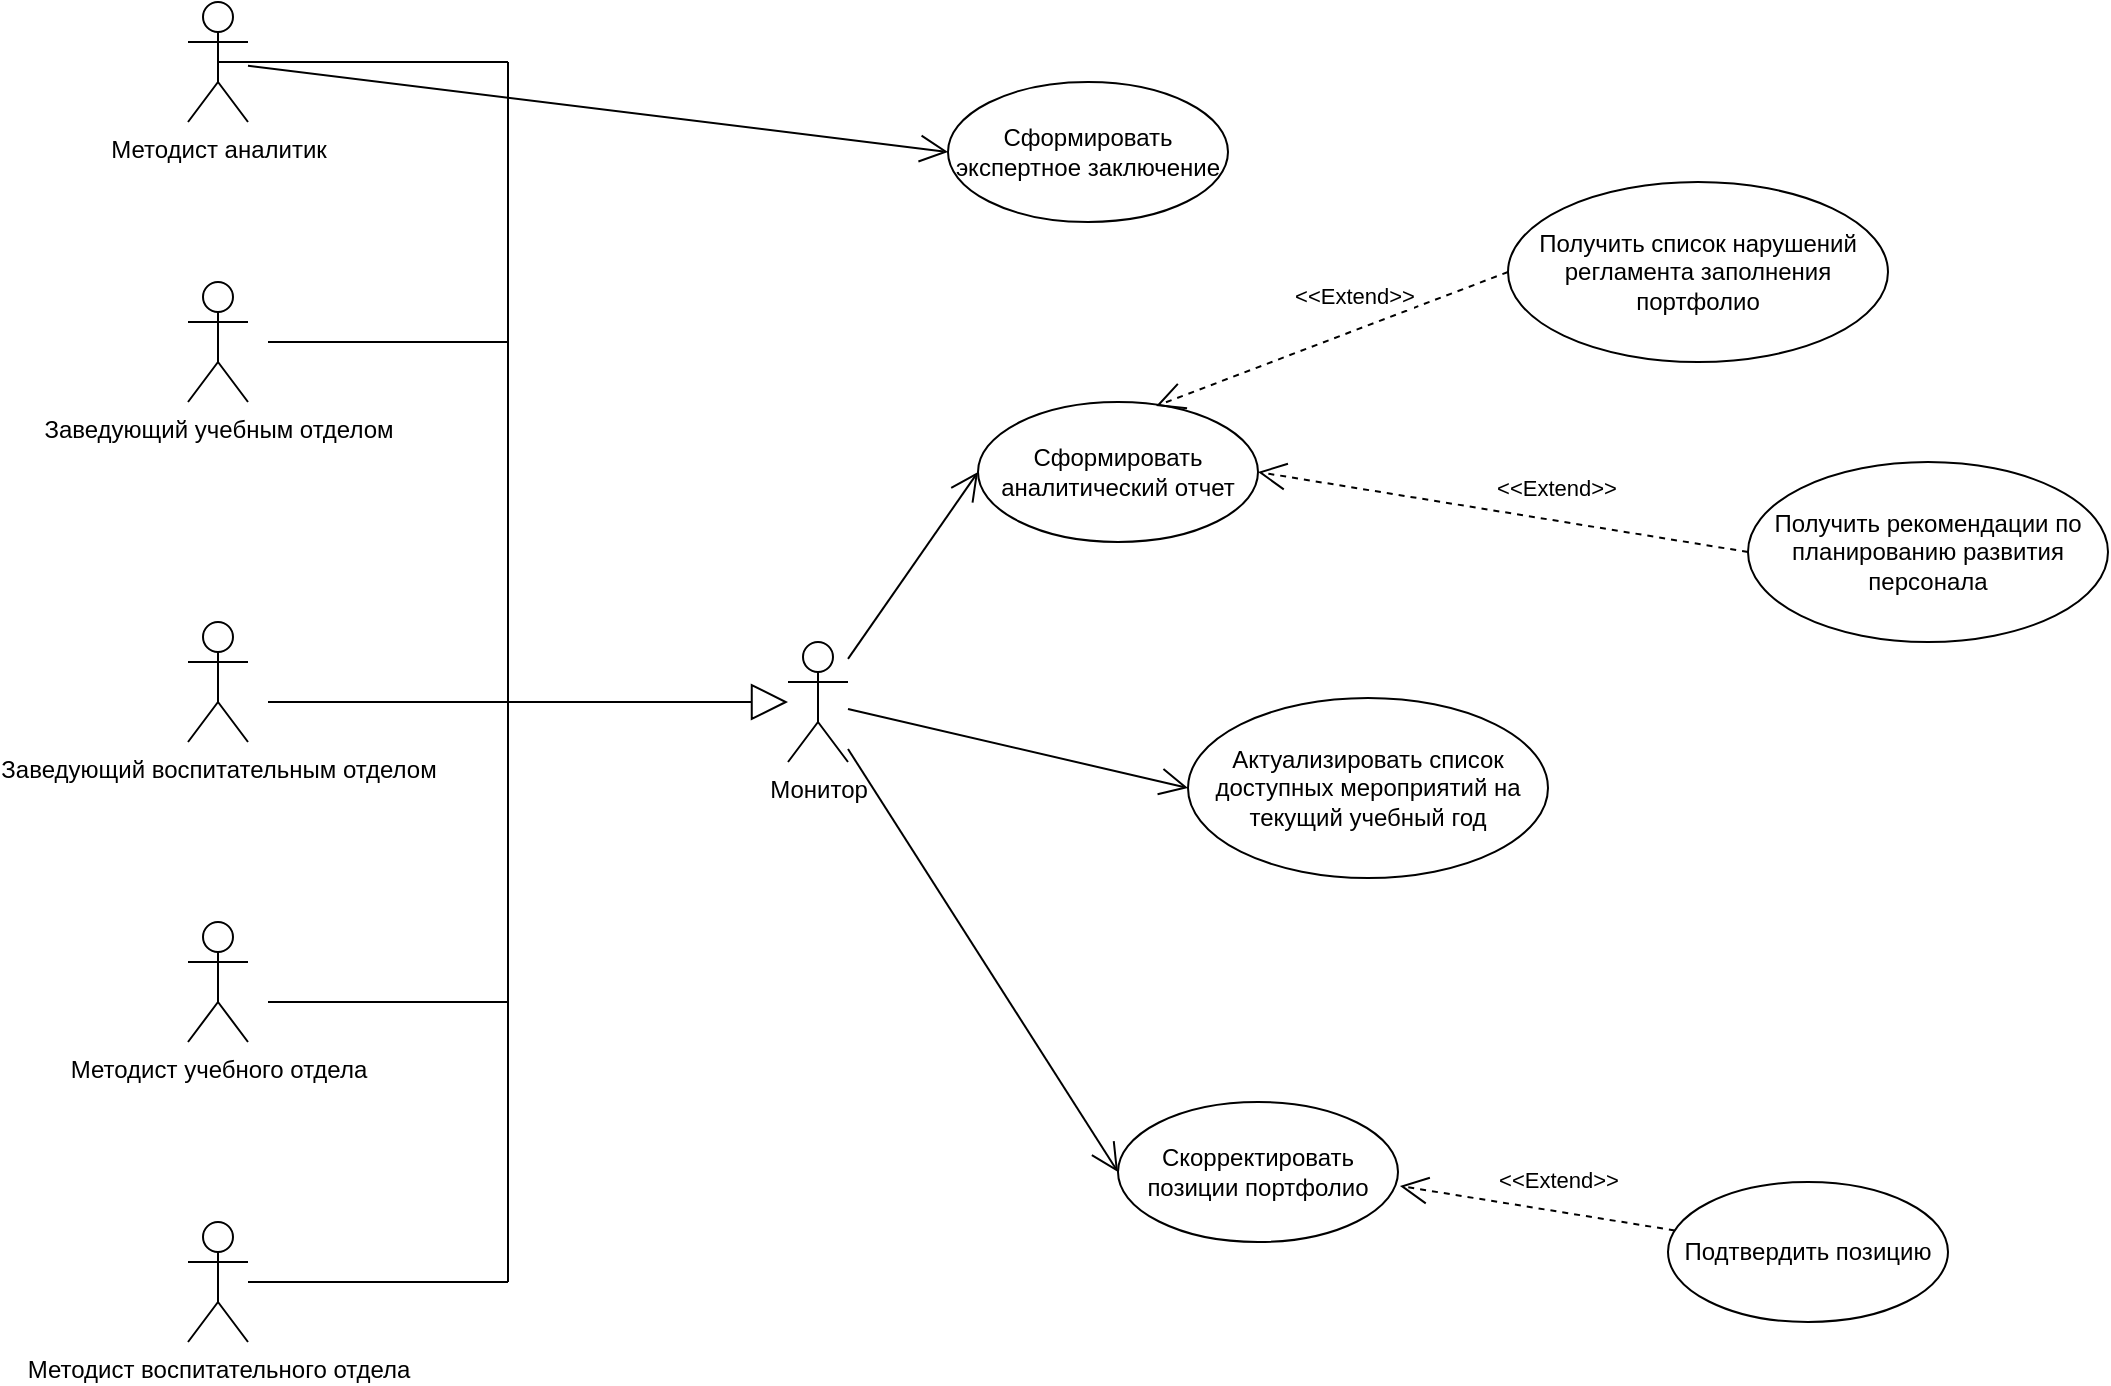 <mxfile version="14.5.10" type="github">
  <diagram name="Page-1" id="e7e014a7-5840-1c2e-5031-d8a46d1fe8dd">
    <mxGraphModel dx="1422" dy="763" grid="1" gridSize="10" guides="1" tooltips="1" connect="1" arrows="1" fold="1" page="1" pageScale="1" pageWidth="1169" pageHeight="826" background="#ffffff" math="0" shadow="0">
      <root>
        <mxCell id="0" />
        <mxCell id="1" parent="0" />
        <mxCell id="51fqMZm762LV_sxxRGNo-41" value="Монитор" style="shape=umlActor;verticalLabelPosition=bottom;verticalAlign=top;html=1;outlineConnect=0;" vertex="1" parent="1">
          <mxGeometry x="420" y="340" width="30" height="60" as="geometry" />
        </mxCell>
        <mxCell id="51fqMZm762LV_sxxRGNo-43" value="Методист учебного отдела" style="shape=umlActor;verticalLabelPosition=bottom;verticalAlign=top;html=1;outlineConnect=0;" vertex="1" parent="1">
          <mxGeometry x="120" y="480" width="30" height="60" as="geometry" />
        </mxCell>
        <mxCell id="51fqMZm762LV_sxxRGNo-44" value="Заведующий воспитательным отделом" style="shape=umlActor;verticalLabelPosition=bottom;verticalAlign=top;html=1;outlineConnect=0;" vertex="1" parent="1">
          <mxGeometry x="120" y="330" width="30" height="60" as="geometry" />
        </mxCell>
        <mxCell id="51fqMZm762LV_sxxRGNo-45" value="Заведующий учебным отделом" style="shape=umlActor;verticalLabelPosition=bottom;verticalAlign=top;html=1;outlineConnect=0;" vertex="1" parent="1">
          <mxGeometry x="120" y="160" width="30" height="60" as="geometry" />
        </mxCell>
        <mxCell id="51fqMZm762LV_sxxRGNo-47" value="Методист воспитательного отдела" style="shape=umlActor;verticalLabelPosition=bottom;verticalAlign=top;html=1;outlineConnect=0;" vertex="1" parent="1">
          <mxGeometry x="120" y="630" width="30" height="60" as="geometry" />
        </mxCell>
        <mxCell id="51fqMZm762LV_sxxRGNo-48" value="Методист аналитик" style="shape=umlActor;verticalLabelPosition=bottom;verticalAlign=top;html=1;outlineConnect=0;" vertex="1" parent="1">
          <mxGeometry x="120" y="20" width="30" height="60" as="geometry" />
        </mxCell>
        <mxCell id="51fqMZm762LV_sxxRGNo-49" value="" style="endArrow=none;html=1;" edge="1" parent="1">
          <mxGeometry width="50" height="50" relative="1" as="geometry">
            <mxPoint x="280" y="660" as="sourcePoint" />
            <mxPoint x="280" y="50" as="targetPoint" />
          </mxGeometry>
        </mxCell>
        <mxCell id="51fqMZm762LV_sxxRGNo-50" value="" style="endArrow=none;html=1;entryX=0.5;entryY=0.5;entryDx=0;entryDy=0;entryPerimeter=0;" edge="1" parent="1" target="51fqMZm762LV_sxxRGNo-48">
          <mxGeometry width="50" height="50" relative="1" as="geometry">
            <mxPoint x="280" y="50" as="sourcePoint" />
            <mxPoint x="610" y="360" as="targetPoint" />
          </mxGeometry>
        </mxCell>
        <mxCell id="51fqMZm762LV_sxxRGNo-51" value="" style="endArrow=none;html=1;" edge="1" parent="1" source="51fqMZm762LV_sxxRGNo-47">
          <mxGeometry width="50" height="50" relative="1" as="geometry">
            <mxPoint x="560" y="410" as="sourcePoint" />
            <mxPoint x="280" y="660" as="targetPoint" />
          </mxGeometry>
        </mxCell>
        <mxCell id="51fqMZm762LV_sxxRGNo-52" value="" style="endArrow=none;html=1;" edge="1" parent="1">
          <mxGeometry width="50" height="50" relative="1" as="geometry">
            <mxPoint x="160" y="190" as="sourcePoint" />
            <mxPoint x="280" y="190" as="targetPoint" />
          </mxGeometry>
        </mxCell>
        <mxCell id="51fqMZm762LV_sxxRGNo-53" value="" style="endArrow=none;html=1;" edge="1" parent="1">
          <mxGeometry width="50" height="50" relative="1" as="geometry">
            <mxPoint x="160" y="370" as="sourcePoint" />
            <mxPoint x="280" y="370" as="targetPoint" />
          </mxGeometry>
        </mxCell>
        <mxCell id="51fqMZm762LV_sxxRGNo-54" value="" style="endArrow=none;html=1;" edge="1" parent="1">
          <mxGeometry width="50" height="50" relative="1" as="geometry">
            <mxPoint x="160" y="520" as="sourcePoint" />
            <mxPoint x="280" y="520" as="targetPoint" />
          </mxGeometry>
        </mxCell>
        <mxCell id="51fqMZm762LV_sxxRGNo-55" value="" style="endArrow=block;endSize=16;endFill=0;html=1;" edge="1" parent="1" target="51fqMZm762LV_sxxRGNo-41">
          <mxGeometry y="40" width="160" relative="1" as="geometry">
            <mxPoint x="280" y="370" as="sourcePoint" />
            <mxPoint x="400" y="370" as="targetPoint" />
            <mxPoint as="offset" />
          </mxGeometry>
        </mxCell>
        <mxCell id="51fqMZm762LV_sxxRGNo-56" value="Сформировать экспертное заключение" style="ellipse;whiteSpace=wrap;html=1;" vertex="1" parent="1">
          <mxGeometry x="500" y="60" width="140" height="70" as="geometry" />
        </mxCell>
        <mxCell id="51fqMZm762LV_sxxRGNo-57" value="Сформировать аналитический отчет" style="ellipse;whiteSpace=wrap;html=1;" vertex="1" parent="1">
          <mxGeometry x="515" y="220" width="140" height="70" as="geometry" />
        </mxCell>
        <mxCell id="51fqMZm762LV_sxxRGNo-58" value="Подтвердить позицию" style="ellipse;whiteSpace=wrap;html=1;" vertex="1" parent="1">
          <mxGeometry x="860" y="610" width="140" height="70" as="geometry" />
        </mxCell>
        <mxCell id="51fqMZm762LV_sxxRGNo-59" value="Скорректировать позиции портфолио" style="ellipse;whiteSpace=wrap;html=1;" vertex="1" parent="1">
          <mxGeometry x="585" y="570" width="140" height="70" as="geometry" />
        </mxCell>
        <mxCell id="51fqMZm762LV_sxxRGNo-60" value="&amp;lt;&amp;lt;Extend&amp;gt;&amp;gt;" style="endArrow=open;endSize=12;dashed=1;html=1;entryX=1.007;entryY=0.6;entryDx=0;entryDy=0;entryPerimeter=0;" edge="1" parent="1" source="51fqMZm762LV_sxxRGNo-58" target="51fqMZm762LV_sxxRGNo-59">
          <mxGeometry x="-0.119" y="-16" width="160" relative="1" as="geometry">
            <mxPoint x="500" y="390" as="sourcePoint" />
            <mxPoint x="820" y="380" as="targetPoint" />
            <mxPoint as="offset" />
          </mxGeometry>
        </mxCell>
        <mxCell id="51fqMZm762LV_sxxRGNo-61" value="" style="endArrow=open;endFill=1;endSize=12;html=1;entryX=0;entryY=0.5;entryDx=0;entryDy=0;" edge="1" parent="1" source="51fqMZm762LV_sxxRGNo-48" target="51fqMZm762LV_sxxRGNo-56">
          <mxGeometry width="160" relative="1" as="geometry">
            <mxPoint x="500" y="390" as="sourcePoint" />
            <mxPoint x="660" y="390" as="targetPoint" />
          </mxGeometry>
        </mxCell>
        <mxCell id="51fqMZm762LV_sxxRGNo-62" value="" style="endArrow=open;endFill=1;endSize=12;html=1;entryX=0;entryY=0.5;entryDx=0;entryDy=0;" edge="1" parent="1" source="51fqMZm762LV_sxxRGNo-41" target="51fqMZm762LV_sxxRGNo-57">
          <mxGeometry width="160" relative="1" as="geometry">
            <mxPoint x="450" y="360" as="sourcePoint" />
            <mxPoint x="490.503" y="169.749" as="targetPoint" />
          </mxGeometry>
        </mxCell>
        <mxCell id="51fqMZm762LV_sxxRGNo-63" value="" style="endArrow=open;endFill=1;endSize=12;html=1;entryX=0;entryY=0.5;entryDx=0;entryDy=0;" edge="1" parent="1" source="51fqMZm762LV_sxxRGNo-41" target="51fqMZm762LV_sxxRGNo-59">
          <mxGeometry width="160" relative="1" as="geometry">
            <mxPoint x="461.493" y="360" as="sourcePoint" />
            <mxPoint x="500.503" y="179.749" as="targetPoint" />
          </mxGeometry>
        </mxCell>
        <mxCell id="51fqMZm762LV_sxxRGNo-64" value="Получить список нарушений регламента заполнения портфолио" style="ellipse;whiteSpace=wrap;html=1;" vertex="1" parent="1">
          <mxGeometry x="780" y="110" width="190" height="90" as="geometry" />
        </mxCell>
        <mxCell id="51fqMZm762LV_sxxRGNo-65" value="Получить рекомендации по планированию развития персонала" style="ellipse;whiteSpace=wrap;html=1;" vertex="1" parent="1">
          <mxGeometry x="900" y="250" width="180" height="90" as="geometry" />
        </mxCell>
        <mxCell id="51fqMZm762LV_sxxRGNo-66" value="Актуализировать список доступных мероприятий на текущий учебный год" style="ellipse;whiteSpace=wrap;html=1;" vertex="1" parent="1">
          <mxGeometry x="620" y="368" width="180" height="90" as="geometry" />
        </mxCell>
        <mxCell id="51fqMZm762LV_sxxRGNo-67" value="&amp;lt;&amp;lt;Extend&amp;gt;&amp;gt;" style="endArrow=open;endSize=12;dashed=1;html=1;exitX=0;exitY=0.5;exitDx=0;exitDy=0;entryX=0.636;entryY=0.029;entryDx=0;entryDy=0;entryPerimeter=0;" edge="1" parent="1" source="51fqMZm762LV_sxxRGNo-64" target="51fqMZm762LV_sxxRGNo-57">
          <mxGeometry x="-0.195" y="-16" width="160" relative="1" as="geometry">
            <mxPoint x="490" y="380" as="sourcePoint" />
            <mxPoint x="660" y="390" as="targetPoint" />
            <mxPoint as="offset" />
          </mxGeometry>
        </mxCell>
        <mxCell id="51fqMZm762LV_sxxRGNo-68" value="&amp;lt;&amp;lt;Extend&amp;gt;&amp;gt;" style="endArrow=open;endSize=12;dashed=1;html=1;exitX=0;exitY=0.5;exitDx=0;exitDy=0;entryX=1;entryY=0.5;entryDx=0;entryDy=0;" edge="1" parent="1" source="51fqMZm762LV_sxxRGNo-65" target="51fqMZm762LV_sxxRGNo-57">
          <mxGeometry x="-0.195" y="-16" width="160" relative="1" as="geometry">
            <mxPoint x="790" y="165" as="sourcePoint" />
            <mxPoint x="614.04" y="232.03" as="targetPoint" />
            <mxPoint as="offset" />
          </mxGeometry>
        </mxCell>
        <mxCell id="51fqMZm762LV_sxxRGNo-70" value="" style="endArrow=open;endFill=1;endSize=12;html=1;entryX=0;entryY=0.5;entryDx=0;entryDy=0;" edge="1" parent="1" source="51fqMZm762LV_sxxRGNo-41" target="51fqMZm762LV_sxxRGNo-66">
          <mxGeometry width="160" relative="1" as="geometry">
            <mxPoint x="460" y="358.438" as="sourcePoint" />
            <mxPoint x="525" y="265" as="targetPoint" />
          </mxGeometry>
        </mxCell>
      </root>
    </mxGraphModel>
  </diagram>
</mxfile>
